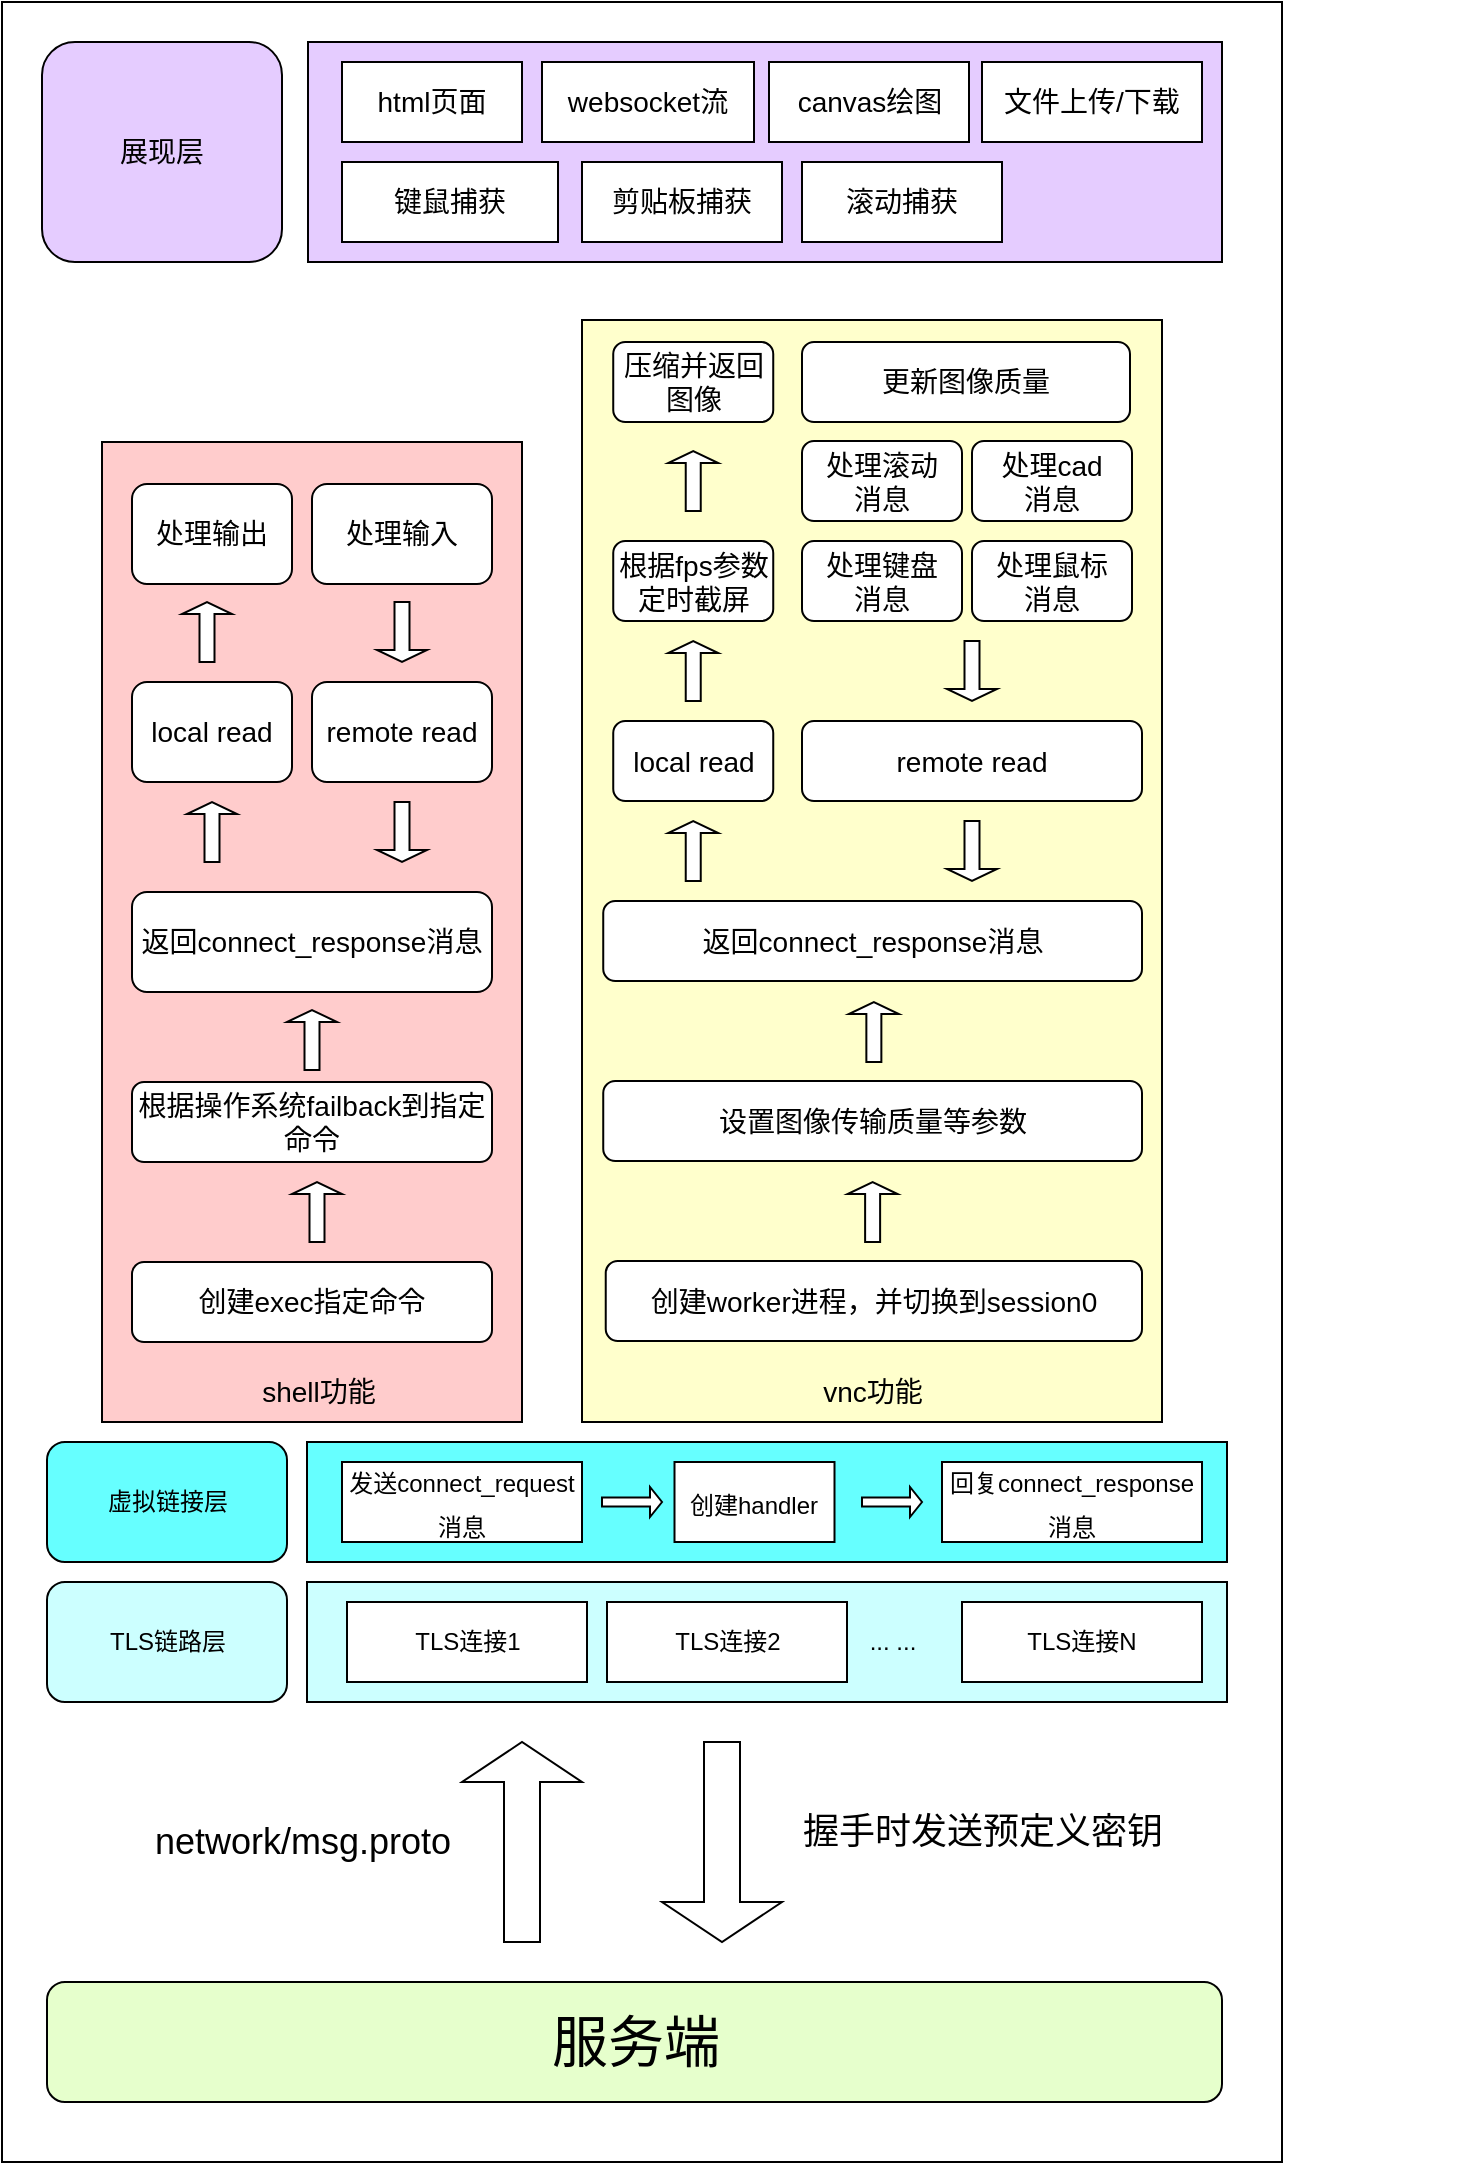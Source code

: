 <mxfile version="15.5.6" type="device"><diagram id="LZ-Lv04eS_hwo8OXVvyP" name="第 1 页"><mxGraphModel dx="1123" dy="707" grid="1" gridSize="10" guides="1" tooltips="1" connect="1" arrows="1" fold="1" page="1" pageScale="1" pageWidth="827" pageHeight="1169" math="0" shadow="0"><root><mxCell id="0"/><mxCell id="1" parent="0"/><mxCell id="fxSh1utRSq2X65rolMdX-1" value="" style="rounded=0;whiteSpace=wrap;html=1;fillColor=#FFFFFF;" parent="1" vertex="1"><mxGeometry x="30" y="20" width="640" height="1080" as="geometry"/></mxCell><mxCell id="fxSh1utRSq2X65rolMdX-77" value="" style="group" parent="1" vertex="1" connectable="0"><mxGeometry x="80" y="240" width="210" height="490" as="geometry"/></mxCell><mxCell id="fxSh1utRSq2X65rolMdX-30" value="" style="rounded=0;whiteSpace=wrap;html=1;fontSize=28;fillColor=#FFCCCC;" parent="fxSh1utRSq2X65rolMdX-77" vertex="1"><mxGeometry width="210" height="490" as="geometry"/></mxCell><mxCell id="fxSh1utRSq2X65rolMdX-32" value="&lt;font style=&quot;font-size: 14px&quot;&gt;shell功能&lt;/font&gt;" style="text;html=1;resizable=0;autosize=1;align=center;verticalAlign=middle;points=[];fillColor=none;strokeColor=none;rounded=0;fontSize=28;" parent="fxSh1utRSq2X65rolMdX-77" vertex="1"><mxGeometry x="72.5" y="450" width="70" height="40" as="geometry"/></mxCell><mxCell id="fxSh1utRSq2X65rolMdX-56" value="根据操作系统failback到指定命令" style="rounded=1;whiteSpace=wrap;html=1;fontSize=14;fillColor=#FFFFFF;" parent="fxSh1utRSq2X65rolMdX-77" vertex="1"><mxGeometry x="15" y="320" width="180" height="40" as="geometry"/></mxCell><mxCell id="fxSh1utRSq2X65rolMdX-57" value="" style="shape=singleArrow;direction=north;whiteSpace=wrap;html=1;fontSize=14;fillColor=#FFFFFF;" parent="fxSh1utRSq2X65rolMdX-77" vertex="1"><mxGeometry x="92.5" y="284" width="25" height="30" as="geometry"/></mxCell><mxCell id="fxSh1utRSq2X65rolMdX-58" value="返回connect_response消息" style="rounded=1;whiteSpace=wrap;html=1;fontSize=14;fillColor=#FFFFFF;" parent="fxSh1utRSq2X65rolMdX-77" vertex="1"><mxGeometry x="15" y="225" width="180" height="50" as="geometry"/></mxCell><mxCell id="fxSh1utRSq2X65rolMdX-59" value="local read" style="rounded=1;whiteSpace=wrap;html=1;fontSize=14;fillColor=#FFFFFF;" parent="fxSh1utRSq2X65rolMdX-77" vertex="1"><mxGeometry x="15" y="120" width="80" height="50" as="geometry"/></mxCell><mxCell id="fxSh1utRSq2X65rolMdX-60" value="remote read" style="rounded=1;whiteSpace=wrap;html=1;fontSize=14;fillColor=#FFFFFF;" parent="fxSh1utRSq2X65rolMdX-77" vertex="1"><mxGeometry x="105" y="120" width="90" height="50" as="geometry"/></mxCell><mxCell id="fxSh1utRSq2X65rolMdX-61" value="" style="shape=singleArrow;direction=north;whiteSpace=wrap;html=1;fontSize=14;fillColor=#FFFFFF;" parent="fxSh1utRSq2X65rolMdX-77" vertex="1"><mxGeometry x="42.5" y="180" width="25" height="30" as="geometry"/></mxCell><mxCell id="fxSh1utRSq2X65rolMdX-62" value="" style="shape=singleArrow;direction=south;whiteSpace=wrap;html=1;fontSize=14;fillColor=#FFFFFF;" parent="fxSh1utRSq2X65rolMdX-77" vertex="1"><mxGeometry x="137.5" y="180" width="25" height="30" as="geometry"/></mxCell><mxCell id="fxSh1utRSq2X65rolMdX-64" value="创建exec指定命令" style="rounded=1;whiteSpace=wrap;html=1;fontSize=14;fillColor=#FFFFFF;" parent="fxSh1utRSq2X65rolMdX-77" vertex="1"><mxGeometry x="15" y="410" width="180" height="40" as="geometry"/></mxCell><mxCell id="fxSh1utRSq2X65rolMdX-65" value="" style="shape=singleArrow;direction=north;whiteSpace=wrap;html=1;fontSize=14;fillColor=#FFFFFF;" parent="fxSh1utRSq2X65rolMdX-77" vertex="1"><mxGeometry x="95" y="370" width="25" height="30" as="geometry"/></mxCell><mxCell id="fxSh1utRSq2X65rolMdX-72" value="处理输出" style="rounded=1;whiteSpace=wrap;html=1;fontSize=14;fillColor=#FFFFFF;" parent="fxSh1utRSq2X65rolMdX-77" vertex="1"><mxGeometry x="15" y="21" width="80" height="50" as="geometry"/></mxCell><mxCell id="fxSh1utRSq2X65rolMdX-73" value="" style="shape=singleArrow;direction=north;whiteSpace=wrap;html=1;fontSize=14;fillColor=#FFFFFF;" parent="fxSh1utRSq2X65rolMdX-77" vertex="1"><mxGeometry x="40" y="80" width="25" height="30" as="geometry"/></mxCell><mxCell id="fxSh1utRSq2X65rolMdX-75" value="" style="shape=singleArrow;direction=south;whiteSpace=wrap;html=1;fontSize=14;fillColor=#FFFFFF;" parent="fxSh1utRSq2X65rolMdX-77" vertex="1"><mxGeometry x="137.5" y="80" width="25" height="30" as="geometry"/></mxCell><mxCell id="fxSh1utRSq2X65rolMdX-76" value="处理输入" style="rounded=1;whiteSpace=wrap;html=1;fontSize=14;fillColor=#FFFFFF;" parent="fxSh1utRSq2X65rolMdX-77" vertex="1"><mxGeometry x="105" y="21" width="90" height="50" as="geometry"/></mxCell><mxCell id="fxSh1utRSq2X65rolMdX-13" value="&lt;font style=&quot;font-size: 28px&quot;&gt;服务端&lt;/font&gt;" style="rounded=1;whiteSpace=wrap;html=1;fillColor=#E6FFCC;" parent="1" vertex="1"><mxGeometry x="52.5" y="1010" width="587.5" height="60" as="geometry"/></mxCell><mxCell id="WA6CgiZ9R27YnEHKtyJ6-41" value="" style="group" parent="1" vertex="1" connectable="0"><mxGeometry x="52.5" y="810" width="707.5" height="60" as="geometry"/></mxCell><mxCell id="fxSh1utRSq2X65rolMdX-6" value="TLS链路层" style="rounded=1;whiteSpace=wrap;html=1;fillColor=#CCFFFF;" parent="WA6CgiZ9R27YnEHKtyJ6-41" vertex="1"><mxGeometry width="120" height="60" as="geometry"/></mxCell><mxCell id="fxSh1utRSq2X65rolMdX-7" value="" style="rounded=0;whiteSpace=wrap;html=1;fillColor=#CCFFFF;" parent="WA6CgiZ9R27YnEHKtyJ6-41" vertex="1"><mxGeometry x="130" width="460" height="60" as="geometry"/></mxCell><mxCell id="fxSh1utRSq2X65rolMdX-8" value="TLS连接1" style="rounded=0;whiteSpace=wrap;html=1;" parent="WA6CgiZ9R27YnEHKtyJ6-41" vertex="1"><mxGeometry x="150" y="10" width="120" height="40" as="geometry"/></mxCell><mxCell id="fxSh1utRSq2X65rolMdX-9" value="TLS连接2" style="rounded=0;whiteSpace=wrap;html=1;" parent="WA6CgiZ9R27YnEHKtyJ6-41" vertex="1"><mxGeometry x="280" y="10" width="120" height="40" as="geometry"/></mxCell><mxCell id="fxSh1utRSq2X65rolMdX-10" value="... ..." style="text;html=1;resizable=0;autosize=1;align=center;verticalAlign=middle;points=[];fillColor=none;strokeColor=none;rounded=0;" parent="WA6CgiZ9R27YnEHKtyJ6-41" vertex="1"><mxGeometry x="402.5" y="20" width="40" height="20" as="geometry"/></mxCell><mxCell id="fxSh1utRSq2X65rolMdX-11" value="TLS连接N" style="rounded=0;whiteSpace=wrap;html=1;" parent="WA6CgiZ9R27YnEHKtyJ6-41" vertex="1"><mxGeometry x="457.5" y="10" width="120" height="40" as="geometry"/></mxCell><mxCell id="WA6CgiZ9R27YnEHKtyJ6-48" value="" style="group" parent="1" vertex="1" connectable="0"><mxGeometry x="320" y="179" width="290" height="551" as="geometry"/></mxCell><mxCell id="fxSh1utRSq2X65rolMdX-31" value="" style="rounded=0;whiteSpace=wrap;html=1;fontSize=28;fillColor=#FFFFCC;" parent="WA6CgiZ9R27YnEHKtyJ6-48" vertex="1"><mxGeometry width="290" height="551" as="geometry"/></mxCell><mxCell id="fxSh1utRSq2X65rolMdX-33" value="&lt;font style=&quot;font-size: 14px&quot;&gt;vnc功能&lt;/font&gt;" style="text;html=1;resizable=0;autosize=1;align=center;verticalAlign=middle;points=[];fillColor=none;strokeColor=none;rounded=0;fontSize=28;" parent="WA6CgiZ9R27YnEHKtyJ6-48" vertex="1"><mxGeometry x="110" y="511" width="70" height="40" as="geometry"/></mxCell><mxCell id="fxSh1utRSq2X65rolMdX-71" value="创建worker进程，并切换到session0" style="rounded=1;whiteSpace=wrap;html=1;fontSize=14;fillColor=#FFFFFF;" parent="WA6CgiZ9R27YnEHKtyJ6-48" vertex="1"><mxGeometry x="11.87" y="470.5" width="268.13" height="40" as="geometry"/></mxCell><mxCell id="WA6CgiZ9R27YnEHKtyJ6-1" value="设置图像传输质量等参数" style="rounded=1;whiteSpace=wrap;html=1;fontSize=14;fillColor=#FFFFFF;" parent="WA6CgiZ9R27YnEHKtyJ6-48" vertex="1"><mxGeometry x="10.62" y="380.5" width="269.38" height="40" as="geometry"/></mxCell><mxCell id="WA6CgiZ9R27YnEHKtyJ6-18" value="" style="shape=singleArrow;direction=north;whiteSpace=wrap;html=1;fontSize=14;fillColor=#FFFFFF;" parent="WA6CgiZ9R27YnEHKtyJ6-48" vertex="1"><mxGeometry x="132.81" y="431" width="25" height="30" as="geometry"/></mxCell><mxCell id="WA6CgiZ9R27YnEHKtyJ6-19" value="返回connect_response消息" style="rounded=1;whiteSpace=wrap;html=1;fontSize=14;fillColor=#FFFFFF;" parent="WA6CgiZ9R27YnEHKtyJ6-48" vertex="1"><mxGeometry x="10.62" y="290.5" width="269.38" height="40" as="geometry"/></mxCell><mxCell id="WA6CgiZ9R27YnEHKtyJ6-20" value="" style="shape=singleArrow;direction=north;whiteSpace=wrap;html=1;fontSize=14;fillColor=#FFFFFF;" parent="WA6CgiZ9R27YnEHKtyJ6-48" vertex="1"><mxGeometry x="133.43" y="341" width="25" height="30" as="geometry"/></mxCell><mxCell id="WA6CgiZ9R27YnEHKtyJ6-21" value="local read" style="rounded=1;whiteSpace=wrap;html=1;fontSize=14;fillColor=#FFFFFF;" parent="WA6CgiZ9R27YnEHKtyJ6-48" vertex="1"><mxGeometry x="15.62" y="200.5" width="80" height="40" as="geometry"/></mxCell><mxCell id="WA6CgiZ9R27YnEHKtyJ6-22" value="" style="shape=singleArrow;direction=north;whiteSpace=wrap;html=1;fontSize=14;fillColor=#FFFFFF;" parent="WA6CgiZ9R27YnEHKtyJ6-48" vertex="1"><mxGeometry x="43.12" y="250.5" width="25" height="30" as="geometry"/></mxCell><mxCell id="WA6CgiZ9R27YnEHKtyJ6-23" value="" style="shape=singleArrow;direction=north;whiteSpace=wrap;html=1;fontSize=14;fillColor=#FFFFFF;" parent="WA6CgiZ9R27YnEHKtyJ6-48" vertex="1"><mxGeometry x="43.12" y="160.5" width="25" height="30" as="geometry"/></mxCell><mxCell id="WA6CgiZ9R27YnEHKtyJ6-24" value="根据fps参数定时截屏" style="rounded=1;whiteSpace=wrap;html=1;fontSize=14;fillColor=#FFFFFF;" parent="WA6CgiZ9R27YnEHKtyJ6-48" vertex="1"><mxGeometry x="15.62" y="110.5" width="80" height="40" as="geometry"/></mxCell><mxCell id="WA6CgiZ9R27YnEHKtyJ6-25" value="" style="shape=singleArrow;direction=north;whiteSpace=wrap;html=1;fontSize=14;fillColor=#FFFFFF;" parent="WA6CgiZ9R27YnEHKtyJ6-48" vertex="1"><mxGeometry x="43.12" y="65.5" width="25" height="30" as="geometry"/></mxCell><mxCell id="WA6CgiZ9R27YnEHKtyJ6-26" value="压缩并返回图像" style="rounded=1;whiteSpace=wrap;html=1;fontSize=14;fillColor=#FFFFFF;" parent="WA6CgiZ9R27YnEHKtyJ6-48" vertex="1"><mxGeometry x="15.62" y="11" width="80" height="40" as="geometry"/></mxCell><mxCell id="WA6CgiZ9R27YnEHKtyJ6-28" value="remote read" style="rounded=1;whiteSpace=wrap;html=1;fontSize=14;fillColor=#FFFFFF;" parent="WA6CgiZ9R27YnEHKtyJ6-48" vertex="1"><mxGeometry x="110" y="200.5" width="170" height="40" as="geometry"/></mxCell><mxCell id="WA6CgiZ9R27YnEHKtyJ6-30" value="" style="shape=singleArrow;direction=south;whiteSpace=wrap;html=1;fontSize=14;fillColor=#FFFFFF;" parent="WA6CgiZ9R27YnEHKtyJ6-48" vertex="1"><mxGeometry x="182.5" y="250.5" width="25" height="30" as="geometry"/></mxCell><mxCell id="WA6CgiZ9R27YnEHKtyJ6-31" value="处理键盘&lt;br&gt;消息" style="rounded=1;whiteSpace=wrap;html=1;fontSize=14;fillColor=#FFFFFF;" parent="WA6CgiZ9R27YnEHKtyJ6-48" vertex="1"><mxGeometry x="110" y="110.5" width="80" height="40" as="geometry"/></mxCell><mxCell id="WA6CgiZ9R27YnEHKtyJ6-32" value="处理鼠标&lt;br&gt;消息" style="rounded=1;whiteSpace=wrap;html=1;fontSize=14;fillColor=#FFFFFF;" parent="WA6CgiZ9R27YnEHKtyJ6-48" vertex="1"><mxGeometry x="195" y="110.5" width="80" height="40" as="geometry"/></mxCell><mxCell id="WA6CgiZ9R27YnEHKtyJ6-33" value="处理cad&lt;br&gt;消息" style="rounded=1;whiteSpace=wrap;html=1;fontSize=14;fillColor=#FFFFFF;" parent="WA6CgiZ9R27YnEHKtyJ6-48" vertex="1"><mxGeometry x="195" y="60.5" width="80" height="40" as="geometry"/></mxCell><mxCell id="WA6CgiZ9R27YnEHKtyJ6-34" value="处理滚动&lt;br&gt;消息" style="rounded=1;whiteSpace=wrap;html=1;fontSize=14;fillColor=#FFFFFF;" parent="WA6CgiZ9R27YnEHKtyJ6-48" vertex="1"><mxGeometry x="110" y="60.5" width="80" height="40" as="geometry"/></mxCell><mxCell id="WA6CgiZ9R27YnEHKtyJ6-35" value="" style="shape=singleArrow;direction=south;whiteSpace=wrap;html=1;fontSize=14;fillColor=#FFFFFF;" parent="WA6CgiZ9R27YnEHKtyJ6-48" vertex="1"><mxGeometry x="182.5" y="160.5" width="25" height="30" as="geometry"/></mxCell><mxCell id="WA6CgiZ9R27YnEHKtyJ6-42" value="更新图像质量" style="rounded=1;whiteSpace=wrap;html=1;fontSize=14;fillColor=#FFFFFF;" parent="WA6CgiZ9R27YnEHKtyJ6-48" vertex="1"><mxGeometry x="110" y="11" width="164" height="40" as="geometry"/></mxCell><mxCell id="WA6CgiZ9R27YnEHKtyJ6-49" value="" style="group" parent="1" vertex="1" connectable="0"><mxGeometry x="52.5" y="740" width="707.5" height="60" as="geometry"/></mxCell><mxCell id="fxSh1utRSq2X65rolMdX-12" value="虚拟链接层" style="rounded=1;whiteSpace=wrap;html=1;fillColor=#66FFFF;" parent="WA6CgiZ9R27YnEHKtyJ6-49" vertex="1"><mxGeometry width="120" height="60" as="geometry"/></mxCell><mxCell id="fxSh1utRSq2X65rolMdX-18" value="" style="rounded=0;whiteSpace=wrap;html=1;fontSize=18;fillColor=#66FFFF;" parent="WA6CgiZ9R27YnEHKtyJ6-49" vertex="1"><mxGeometry x="130" width="460" height="60" as="geometry"/></mxCell><mxCell id="fxSh1utRSq2X65rolMdX-20" value="&lt;font style=&quot;font-size: 12px&quot;&gt;发送connect_request消息&lt;/font&gt;" style="rounded=0;whiteSpace=wrap;html=1;fontSize=18;fillColor=#FFFFFF;" parent="WA6CgiZ9R27YnEHKtyJ6-49" vertex="1"><mxGeometry x="147.5" y="10" width="120" height="40" as="geometry"/></mxCell><mxCell id="fxSh1utRSq2X65rolMdX-21" value="" style="shape=singleArrow;whiteSpace=wrap;html=1;fontSize=12;fillColor=#FFFFFF;" parent="WA6CgiZ9R27YnEHKtyJ6-49" vertex="1"><mxGeometry x="277.5" y="22.5" width="30" height="15" as="geometry"/></mxCell><mxCell id="fxSh1utRSq2X65rolMdX-24" value="&lt;font style=&quot;font-size: 12px&quot;&gt;创建handler&lt;/font&gt;" style="rounded=0;whiteSpace=wrap;html=1;fontSize=18;fillColor=#FFFFFF;" parent="WA6CgiZ9R27YnEHKtyJ6-49" vertex="1"><mxGeometry x="313.75" y="10" width="80" height="40" as="geometry"/></mxCell><mxCell id="fxSh1utRSq2X65rolMdX-25" value="" style="shape=singleArrow;whiteSpace=wrap;html=1;fontSize=12;fillColor=#FFFFFF;" parent="WA6CgiZ9R27YnEHKtyJ6-49" vertex="1"><mxGeometry x="407.5" y="22.5" width="30" height="15" as="geometry"/></mxCell><mxCell id="fxSh1utRSq2X65rolMdX-26" value="&lt;font style=&quot;font-size: 12px&quot;&gt;回复connect_response&lt;br&gt;消息&lt;/font&gt;" style="rounded=0;whiteSpace=wrap;html=1;fontSize=18;fillColor=#FFFFFF;" parent="WA6CgiZ9R27YnEHKtyJ6-49" vertex="1"><mxGeometry x="447.5" y="10" width="130" height="40" as="geometry"/></mxCell><mxCell id="WA6CgiZ9R27YnEHKtyJ6-50" value="" style="group" parent="1" vertex="1" connectable="0"><mxGeometry x="100" y="890" width="520" height="100" as="geometry"/></mxCell><mxCell id="fxSh1utRSq2X65rolMdX-15" value="" style="shape=singleArrow;direction=north;whiteSpace=wrap;html=1;fillColor=#FFFFFF;" parent="WA6CgiZ9R27YnEHKtyJ6-50" vertex="1"><mxGeometry x="160" width="60" height="100" as="geometry"/></mxCell><mxCell id="fxSh1utRSq2X65rolMdX-16" value="" style="shape=singleArrow;direction=south;whiteSpace=wrap;html=1;fillColor=#FFFFFF;" parent="WA6CgiZ9R27YnEHKtyJ6-50" vertex="1"><mxGeometry x="260" width="60" height="100" as="geometry"/></mxCell><mxCell id="fxSh1utRSq2X65rolMdX-17" value="&lt;font style=&quot;font-size: 18px&quot;&gt;network/msg.proto&lt;/font&gt;" style="text;html=1;resizable=0;autosize=1;align=center;verticalAlign=middle;points=[];fillColor=none;strokeColor=none;rounded=0;" parent="WA6CgiZ9R27YnEHKtyJ6-50" vertex="1"><mxGeometry y="40" width="160" height="20" as="geometry"/></mxCell><mxCell id="fxSh1utRSq2X65rolMdX-19" value="握手时发送预定义密钥" style="text;html=1;resizable=0;autosize=1;align=center;verticalAlign=middle;points=[];fillColor=none;strokeColor=none;rounded=0;fontSize=18;" parent="WA6CgiZ9R27YnEHKtyJ6-50" vertex="1"><mxGeometry x="320" y="30" width="200" height="30" as="geometry"/></mxCell><mxCell id="fxSh1utRSq2X65rolMdX-45" value="展现层" style="rounded=1;whiteSpace=wrap;html=1;fontSize=14;fillColor=#E5CCFF;" parent="1" vertex="1"><mxGeometry x="50" y="40" width="120" height="110" as="geometry"/></mxCell><mxCell id="fxSh1utRSq2X65rolMdX-46" value="" style="rounded=0;whiteSpace=wrap;html=1;fontSize=14;fillColor=#E5CCFF;" parent="1" vertex="1"><mxGeometry x="183" y="40" width="457" height="110" as="geometry"/></mxCell><mxCell id="fxSh1utRSq2X65rolMdX-49" value="websocket流" style="rounded=0;whiteSpace=wrap;html=1;fontSize=14;fillColor=#FFFFFF;" parent="1" vertex="1"><mxGeometry x="300" y="50" width="106" height="40" as="geometry"/></mxCell><mxCell id="fxSh1utRSq2X65rolMdX-50" value="canvas绘图" style="rounded=0;whiteSpace=wrap;html=1;fontSize=14;fillColor=#FFFFFF;" parent="1" vertex="1"><mxGeometry x="413.5" y="50" width="100" height="40" as="geometry"/></mxCell><mxCell id="fxSh1utRSq2X65rolMdX-51" value="键鼠捕获" style="rounded=0;whiteSpace=wrap;html=1;fontSize=14;fillColor=#FFFFFF;" parent="1" vertex="1"><mxGeometry x="200" y="100" width="108" height="40" as="geometry"/></mxCell><mxCell id="fxSh1utRSq2X65rolMdX-53" value="文件上传/下载" style="rounded=0;whiteSpace=wrap;html=1;fontSize=14;fillColor=#FFFFFF;" parent="1" vertex="1"><mxGeometry x="520" y="50" width="110" height="40" as="geometry"/></mxCell><mxCell id="fxSh1utRSq2X65rolMdX-54" value="剪贴板捕获" style="rounded=0;whiteSpace=wrap;html=1;fontSize=14;fillColor=#FFFFFF;" parent="1" vertex="1"><mxGeometry x="320" y="100" width="100" height="40" as="geometry"/></mxCell><mxCell id="fxSh1utRSq2X65rolMdX-67" value="html页面" style="rounded=0;whiteSpace=wrap;html=1;fontSize=14;fillColor=#FFFFFF;" parent="1" vertex="1"><mxGeometry x="200" y="50" width="90" height="40" as="geometry"/></mxCell><mxCell id="WA6CgiZ9R27YnEHKtyJ6-36" value="滚动捕获" style="rounded=0;whiteSpace=wrap;html=1;fontSize=14;fillColor=#FFFFFF;" parent="1" vertex="1"><mxGeometry x="430" y="100" width="100" height="40" as="geometry"/></mxCell></root></mxGraphModel></diagram></mxfile>